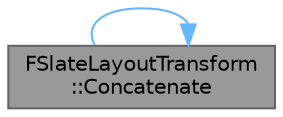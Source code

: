 digraph "FSlateLayoutTransform::Concatenate"
{
 // INTERACTIVE_SVG=YES
 // LATEX_PDF_SIZE
  bgcolor="transparent";
  edge [fontname=Helvetica,fontsize=10,labelfontname=Helvetica,labelfontsize=10];
  node [fontname=Helvetica,fontsize=10,shape=box,height=0.2,width=0.4];
  rankdir="RL";
  Node1 [id="Node000001",label="FSlateLayoutTransform\l::Concatenate",height=0.2,width=0.4,color="gray40", fillcolor="grey60", style="filled", fontcolor="black",tooltip="This works by transforming the origin through LHS then RHS."];
  Node1 -> Node1 [id="edge1_Node000001_Node000001",dir="back",color="steelblue1",style="solid",tooltip=" "];
}
